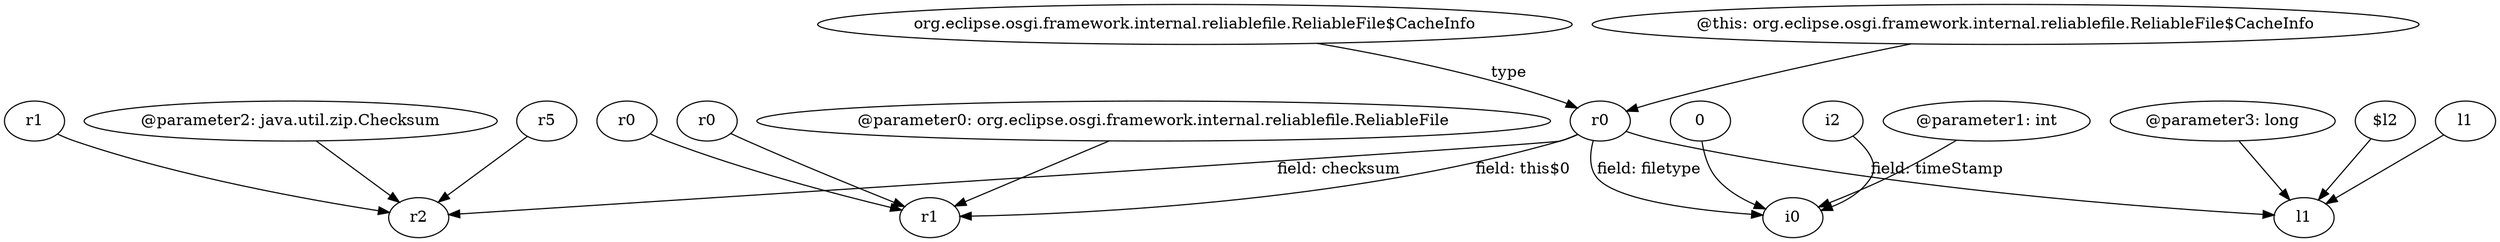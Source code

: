 digraph g {
0[label="r1"]
1[label="r2"]
0->1[label=""]
2[label="@parameter0: org.eclipse.osgi.framework.internal.reliablefile.ReliableFile"]
3[label="r1"]
2->3[label=""]
4[label="r0"]
4->3[label=""]
5[label="0"]
6[label="i0"]
5->6[label=""]
7[label="i2"]
7->6[label=""]
8[label="org.eclipse.osgi.framework.internal.reliablefile.ReliableFile$CacheInfo"]
9[label="r0"]
8->9[label="type"]
10[label="@this: org.eclipse.osgi.framework.internal.reliablefile.ReliableFile$CacheInfo"]
10->9[label=""]
11[label="@parameter2: java.util.zip.Checksum"]
11->1[label=""]
9->3[label="field: this$0"]
9->6[label="field: filetype"]
9->1[label="field: checksum"]
12[label="@parameter1: int"]
12->6[label=""]
13[label="r5"]
13->1[label=""]
14[label="@parameter3: long"]
15[label="l1"]
14->15[label=""]
16[label="$l2"]
16->15[label=""]
17[label="l1"]
17->15[label=""]
18[label="r0"]
18->3[label=""]
9->15[label="field: timeStamp"]
}